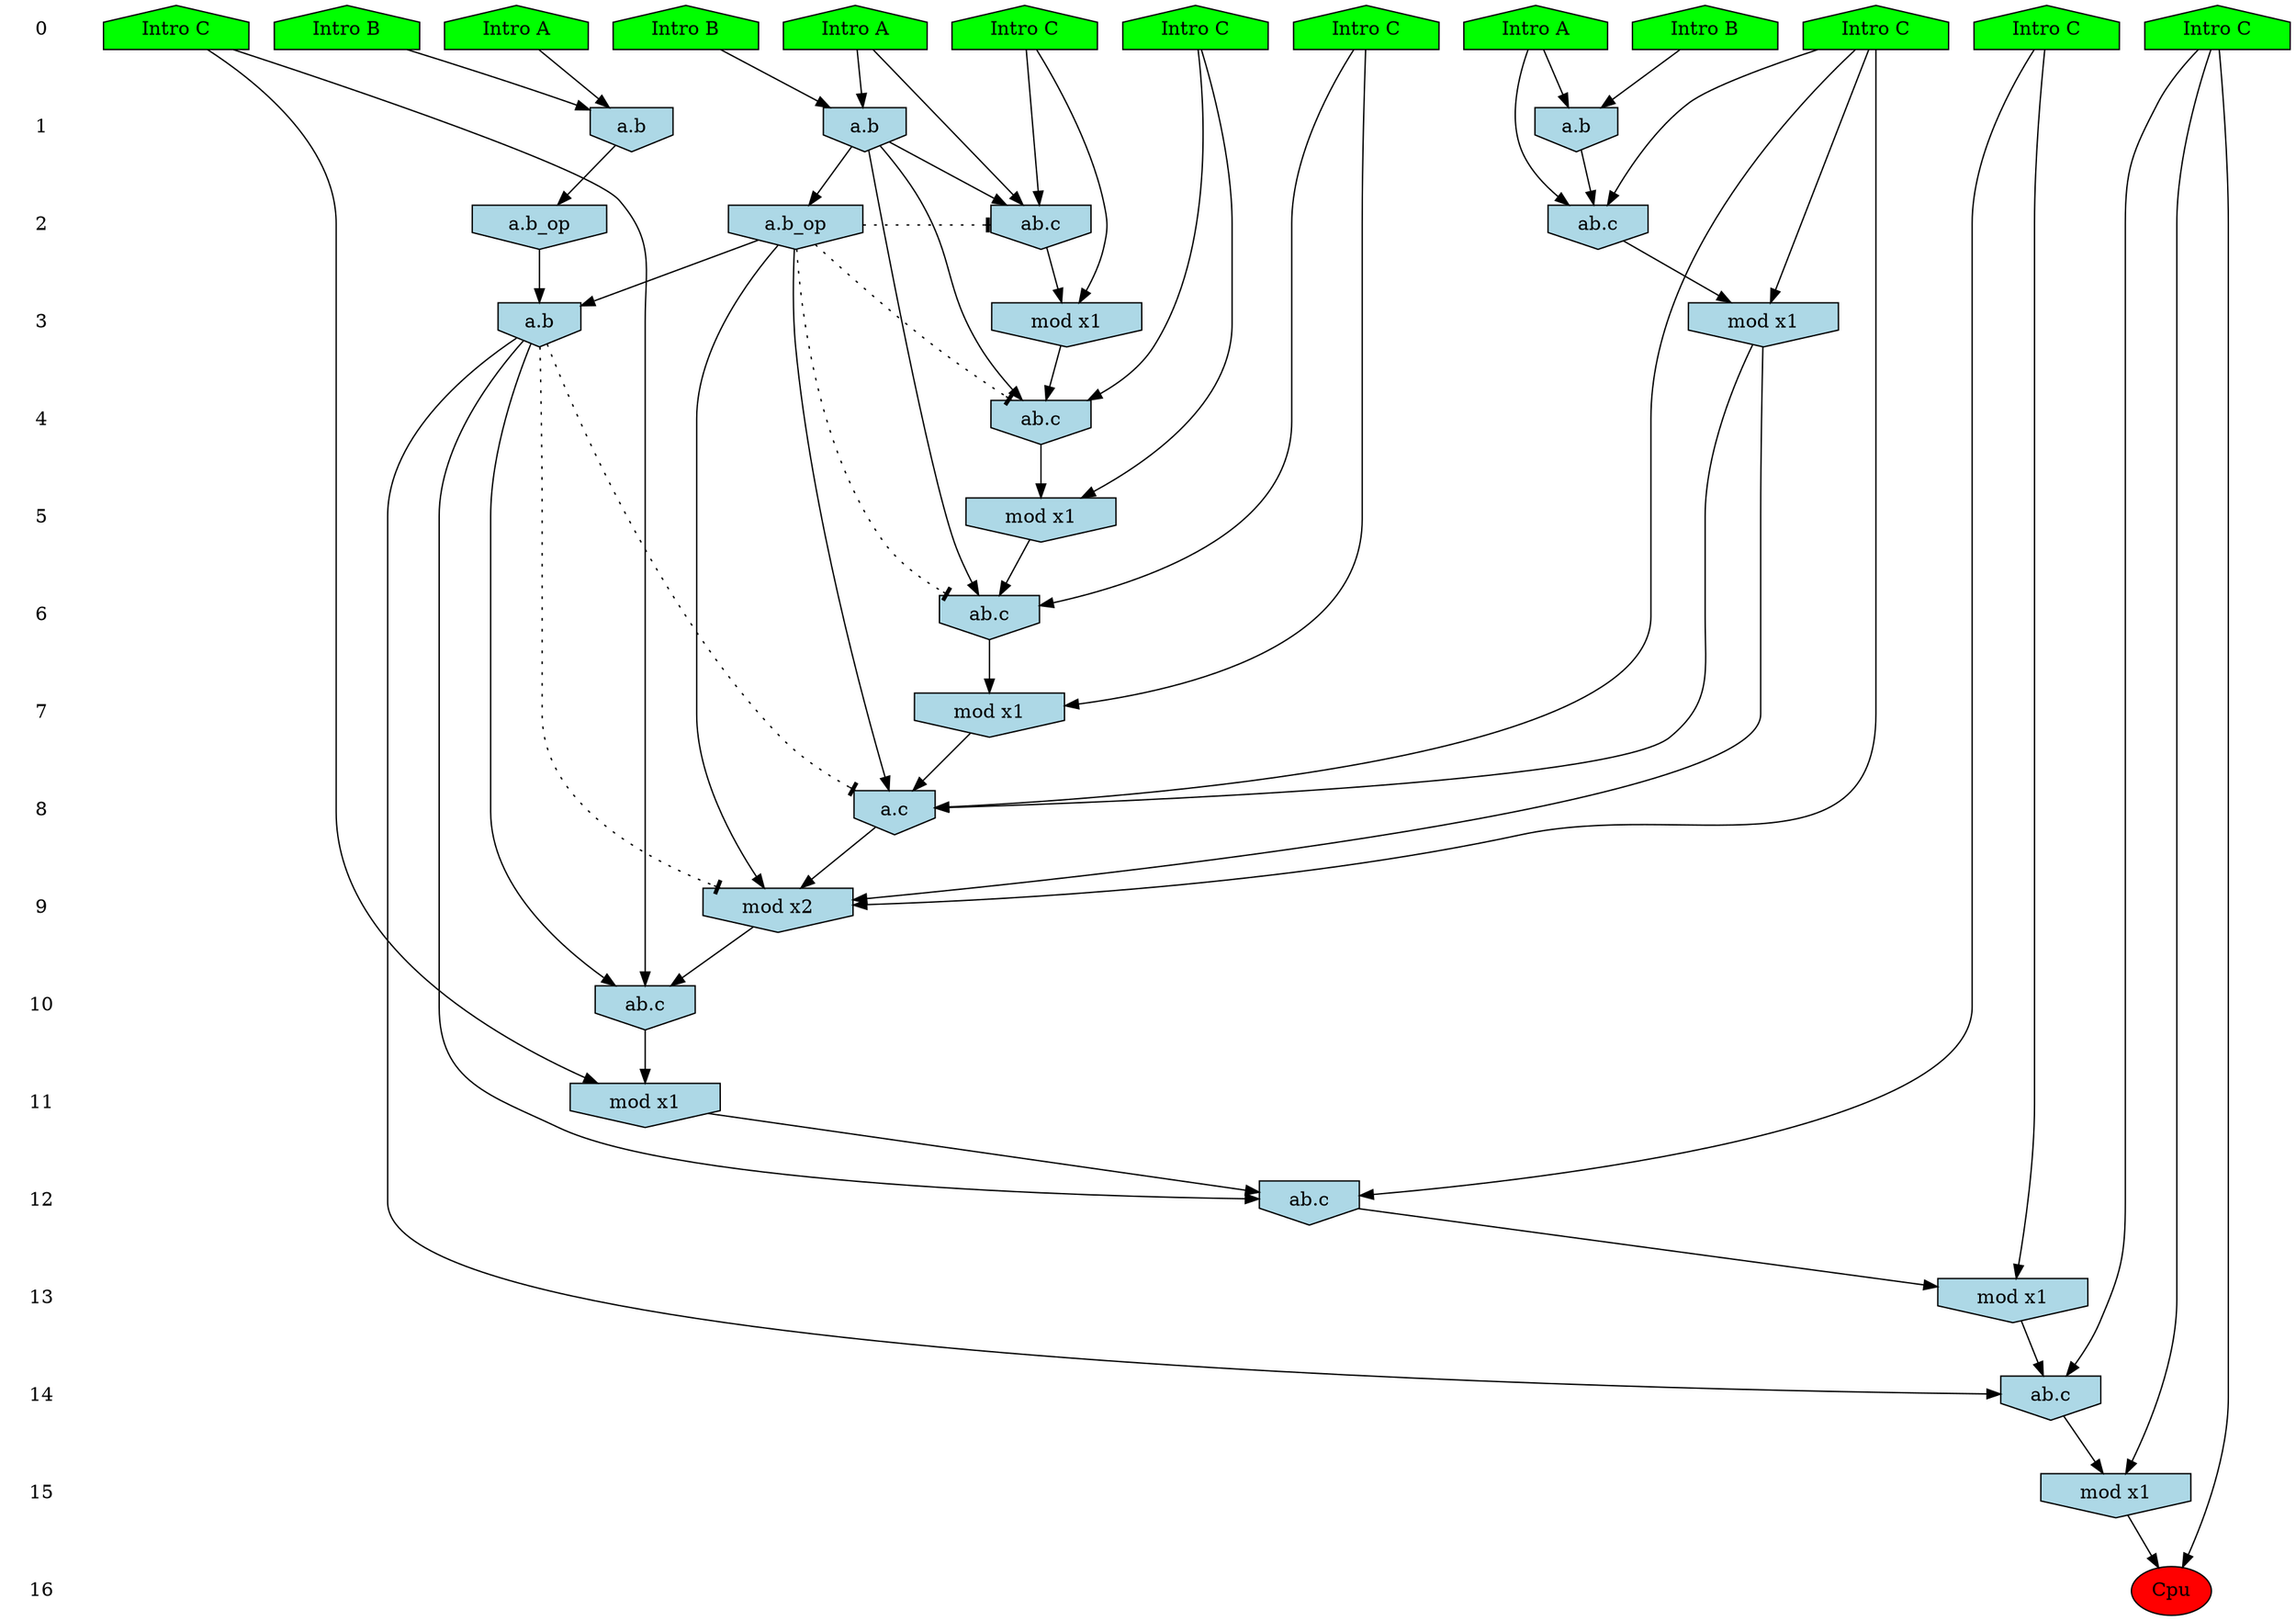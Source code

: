 /* Compression of 1 causal flows obtained in average at 1.631183E+01 t.u */
/* Compressed causal flows were: [2782] */
digraph G{
 ranksep=.5 ; 
{ rank = same ; "0" [shape=plaintext] ; node_1 [label ="Intro B", shape=house, style=filled, fillcolor=green] ;
node_2 [label ="Intro B", shape=house, style=filled, fillcolor=green] ;
node_3 [label ="Intro A", shape=house, style=filled, fillcolor=green] ;
node_4 [label ="Intro B", shape=house, style=filled, fillcolor=green] ;
node_5 [label ="Intro A", shape=house, style=filled, fillcolor=green] ;
node_6 [label ="Intro A", shape=house, style=filled, fillcolor=green] ;
node_7 [label ="Intro C", shape=house, style=filled, fillcolor=green] ;
node_8 [label ="Intro C", shape=house, style=filled, fillcolor=green] ;
node_9 [label ="Intro C", shape=house, style=filled, fillcolor=green] ;
node_10 [label ="Intro C", shape=house, style=filled, fillcolor=green] ;
node_11 [label ="Intro C", shape=house, style=filled, fillcolor=green] ;
node_12 [label ="Intro C", shape=house, style=filled, fillcolor=green] ;
node_13 [label ="Intro C", shape=house, style=filled, fillcolor=green] ;
}
{ rank = same ; "1" [shape=plaintext] ; node_14 [label="a.b", shape=invhouse, style=filled, fillcolor = lightblue] ;
node_16 [label="a.b", shape=invhouse, style=filled, fillcolor = lightblue] ;
node_21 [label="a.b", shape=invhouse, style=filled, fillcolor = lightblue] ;
}
{ rank = same ; "2" [shape=plaintext] ; node_15 [label="ab.c", shape=invhouse, style=filled, fillcolor = lightblue] ;
node_18 [label="ab.c", shape=invhouse, style=filled, fillcolor = lightblue] ;
node_25 [label="a.b_op", shape=invhouse, style=filled, fillcolor = lightblue] ;
node_28 [label="a.b_op", shape=invhouse, style=filled, fillcolor = lightblue] ;
}
{ rank = same ; "3" [shape=plaintext] ; node_17 [label="mod x1", shape=invhouse, style=filled, fillcolor = lightblue] ;
node_19 [label="mod x1", shape=invhouse, style=filled, fillcolor = lightblue] ;
node_29 [label="a.b", shape=invhouse, style=filled, fillcolor = lightblue] ;
}
{ rank = same ; "4" [shape=plaintext] ; node_20 [label="ab.c", shape=invhouse, style=filled, fillcolor = lightblue] ;
}
{ rank = same ; "5" [shape=plaintext] ; node_22 [label="mod x1", shape=invhouse, style=filled, fillcolor = lightblue] ;
}
{ rank = same ; "6" [shape=plaintext] ; node_23 [label="ab.c", shape=invhouse, style=filled, fillcolor = lightblue] ;
}
{ rank = same ; "7" [shape=plaintext] ; node_24 [label="mod x1", shape=invhouse, style=filled, fillcolor = lightblue] ;
}
{ rank = same ; "8" [shape=plaintext] ; node_26 [label="a.c", shape=invhouse, style=filled, fillcolor = lightblue] ;
}
{ rank = same ; "9" [shape=plaintext] ; node_27 [label="mod x2", shape=invhouse, style=filled, fillcolor = lightblue] ;
}
{ rank = same ; "10" [shape=plaintext] ; node_30 [label="ab.c", shape=invhouse, style=filled, fillcolor = lightblue] ;
}
{ rank = same ; "11" [shape=plaintext] ; node_31 [label="mod x1", shape=invhouse, style=filled, fillcolor = lightblue] ;
}
{ rank = same ; "12" [shape=plaintext] ; node_32 [label="ab.c", shape=invhouse, style=filled, fillcolor = lightblue] ;
}
{ rank = same ; "13" [shape=plaintext] ; node_33 [label="mod x1", shape=invhouse, style=filled, fillcolor = lightblue] ;
}
{ rank = same ; "14" [shape=plaintext] ; node_34 [label="ab.c", shape=invhouse, style=filled, fillcolor = lightblue] ;
}
{ rank = same ; "15" [shape=plaintext] ; node_35 [label="mod x1", shape=invhouse, style=filled, fillcolor = lightblue] ;
}
{ rank = same ; "16" [shape=plaintext] ; node_36 [label ="Cpu", style=filled, fillcolor=red] ;
}
"0" -> "1" [style="invis"]; 
"1" -> "2" [style="invis"]; 
"2" -> "3" [style="invis"]; 
"3" -> "4" [style="invis"]; 
"4" -> "5" [style="invis"]; 
"5" -> "6" [style="invis"]; 
"6" -> "7" [style="invis"]; 
"7" -> "8" [style="invis"]; 
"8" -> "9" [style="invis"]; 
"9" -> "10" [style="invis"]; 
"10" -> "11" [style="invis"]; 
"11" -> "12" [style="invis"]; 
"12" -> "13" [style="invis"]; 
"13" -> "14" [style="invis"]; 
"14" -> "15" [style="invis"]; 
"15" -> "16" [style="invis"]; 
node_3 -> node_14
node_4 -> node_14
node_3 -> node_15
node_7 -> node_15
node_14 -> node_15
node_1 -> node_16
node_6 -> node_16
node_7 -> node_17
node_15 -> node_17
node_6 -> node_18
node_10 -> node_18
node_16 -> node_18
node_10 -> node_19
node_18 -> node_19
node_8 -> node_20
node_16 -> node_20
node_19 -> node_20
node_2 -> node_21
node_5 -> node_21
node_8 -> node_22
node_20 -> node_22
node_13 -> node_23
node_16 -> node_23
node_22 -> node_23
node_13 -> node_24
node_23 -> node_24
node_16 -> node_25
node_7 -> node_26
node_17 -> node_26
node_24 -> node_26
node_25 -> node_26
node_7 -> node_27
node_17 -> node_27
node_25 -> node_27
node_26 -> node_27
node_21 -> node_28
node_25 -> node_29
node_28 -> node_29
node_9 -> node_30
node_27 -> node_30
node_29 -> node_30
node_9 -> node_31
node_30 -> node_31
node_11 -> node_32
node_29 -> node_32
node_31 -> node_32
node_11 -> node_33
node_32 -> node_33
node_12 -> node_34
node_29 -> node_34
node_33 -> node_34
node_12 -> node_35
node_34 -> node_35
node_12 -> node_36
node_35 -> node_36
node_25 -> node_23 [style=dotted, arrowhead = tee] 
node_25 -> node_20 [style=dotted, arrowhead = tee] 
node_25 -> node_18 [style=dotted, arrowhead = tee] 
node_29 -> node_27 [style=dotted, arrowhead = tee] 
node_29 -> node_26 [style=dotted, arrowhead = tee] 
}
/*
 Dot generation time: 0.000166
*/